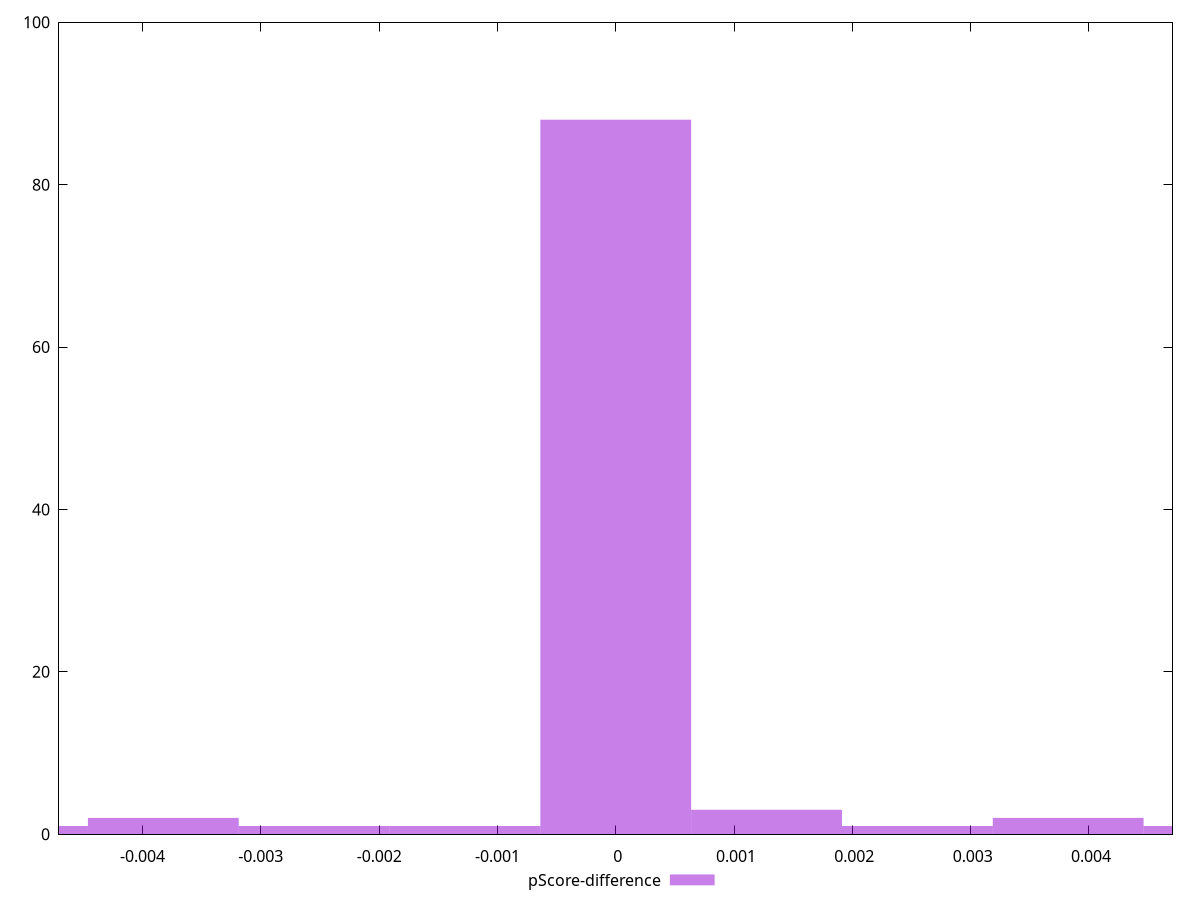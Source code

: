 reset

$pScoreDifference <<EOF
0 88
-0.002549411543320715 1
0.0012747057716603575 3
-0.0038241173149810726 2
0.002549411543320715 1
-0.0012747057716603575 1
0.00509882308664143 1
-0.00509882308664143 1
0.0038241173149810726 2
EOF

set key outside below
set boxwidth 0.0012747057716603575
set xrange [-0.004705882352941209:0.004705882352941171]
set yrange [0:100]
set trange [0:100]
set style fill transparent solid 0.5 noborder
set terminal svg size 640, 490 enhanced background rgb 'white'
set output "reports/report_00027_2021-02-24T12-40-31.850Z/uses-text-compression/samples/music/pScore-difference/histogram.svg"

plot $pScoreDifference title "pScore-difference" with boxes

reset
